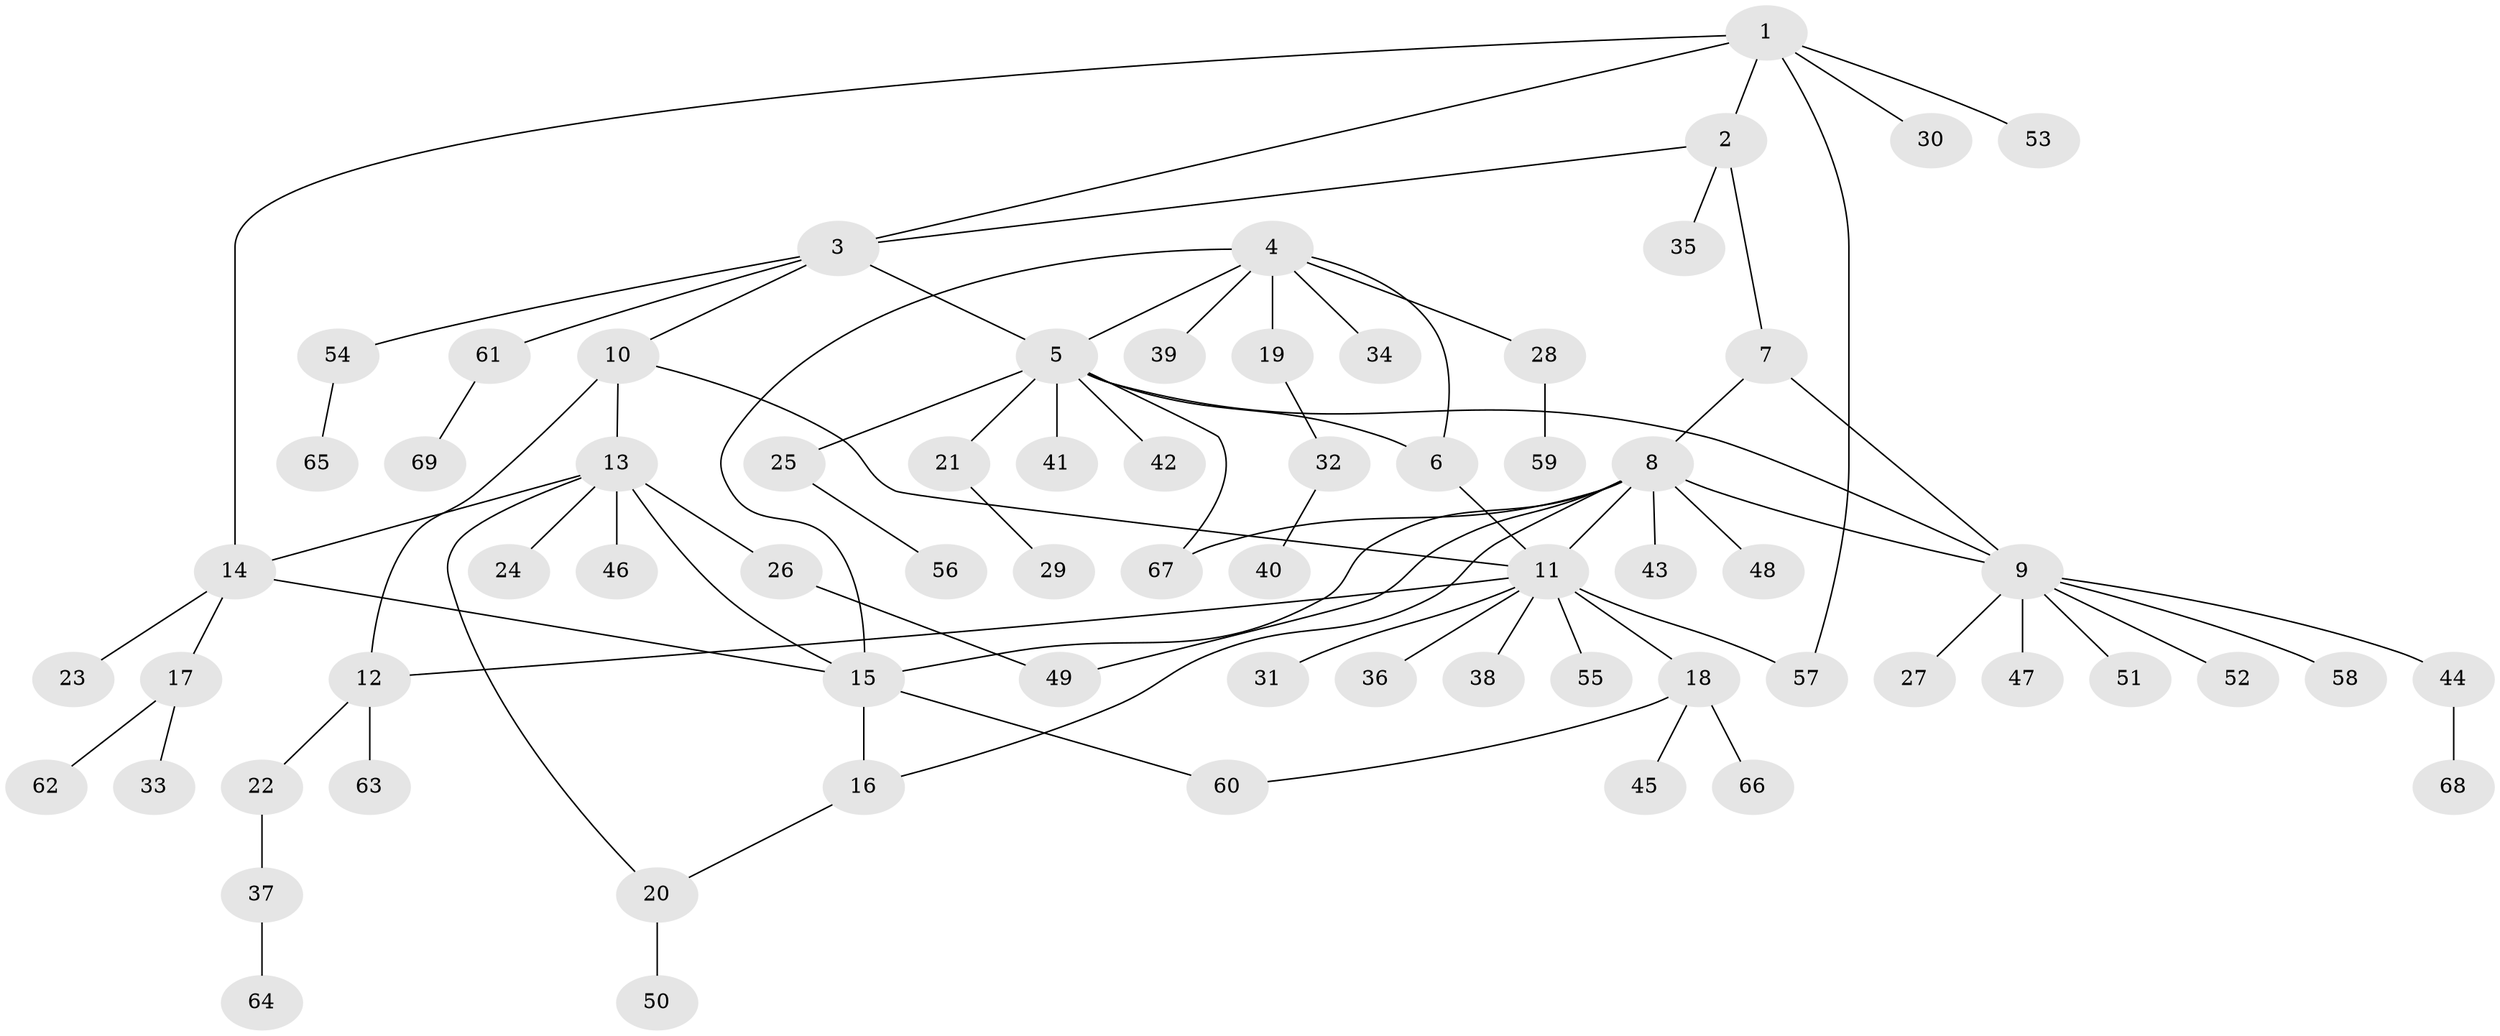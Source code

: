 // coarse degree distribution, {8: 0.061224489795918366, 3: 0.10204081632653061, 13: 0.02040816326530612, 7: 0.02040816326530612, 4: 0.04081632653061224, 9: 0.04081632653061224, 2: 0.12244897959183673, 1: 0.5918367346938775}
// Generated by graph-tools (version 1.1) at 2025/52/02/27/25 19:52:21]
// undirected, 69 vertices, 85 edges
graph export_dot {
graph [start="1"]
  node [color=gray90,style=filled];
  1;
  2;
  3;
  4;
  5;
  6;
  7;
  8;
  9;
  10;
  11;
  12;
  13;
  14;
  15;
  16;
  17;
  18;
  19;
  20;
  21;
  22;
  23;
  24;
  25;
  26;
  27;
  28;
  29;
  30;
  31;
  32;
  33;
  34;
  35;
  36;
  37;
  38;
  39;
  40;
  41;
  42;
  43;
  44;
  45;
  46;
  47;
  48;
  49;
  50;
  51;
  52;
  53;
  54;
  55;
  56;
  57;
  58;
  59;
  60;
  61;
  62;
  63;
  64;
  65;
  66;
  67;
  68;
  69;
  1 -- 2;
  1 -- 3;
  1 -- 14;
  1 -- 30;
  1 -- 53;
  1 -- 57;
  2 -- 3;
  2 -- 7;
  2 -- 35;
  3 -- 5;
  3 -- 10;
  3 -- 54;
  3 -- 61;
  4 -- 5;
  4 -- 6;
  4 -- 15;
  4 -- 19;
  4 -- 28;
  4 -- 34;
  4 -- 39;
  5 -- 6;
  5 -- 9;
  5 -- 21;
  5 -- 25;
  5 -- 41;
  5 -- 42;
  5 -- 67;
  6 -- 11;
  7 -- 8;
  7 -- 9;
  8 -- 9;
  8 -- 11;
  8 -- 15;
  8 -- 16;
  8 -- 43;
  8 -- 48;
  8 -- 49;
  8 -- 67;
  9 -- 27;
  9 -- 44;
  9 -- 47;
  9 -- 51;
  9 -- 52;
  9 -- 58;
  10 -- 11;
  10 -- 12;
  10 -- 13;
  11 -- 12;
  11 -- 18;
  11 -- 31;
  11 -- 36;
  11 -- 38;
  11 -- 55;
  11 -- 57;
  12 -- 22;
  12 -- 63;
  13 -- 14;
  13 -- 15;
  13 -- 20;
  13 -- 24;
  13 -- 26;
  13 -- 46;
  14 -- 15;
  14 -- 17;
  14 -- 23;
  15 -- 16;
  15 -- 60;
  16 -- 20;
  17 -- 33;
  17 -- 62;
  18 -- 45;
  18 -- 60;
  18 -- 66;
  19 -- 32;
  20 -- 50;
  21 -- 29;
  22 -- 37;
  25 -- 56;
  26 -- 49;
  28 -- 59;
  32 -- 40;
  37 -- 64;
  44 -- 68;
  54 -- 65;
  61 -- 69;
}
